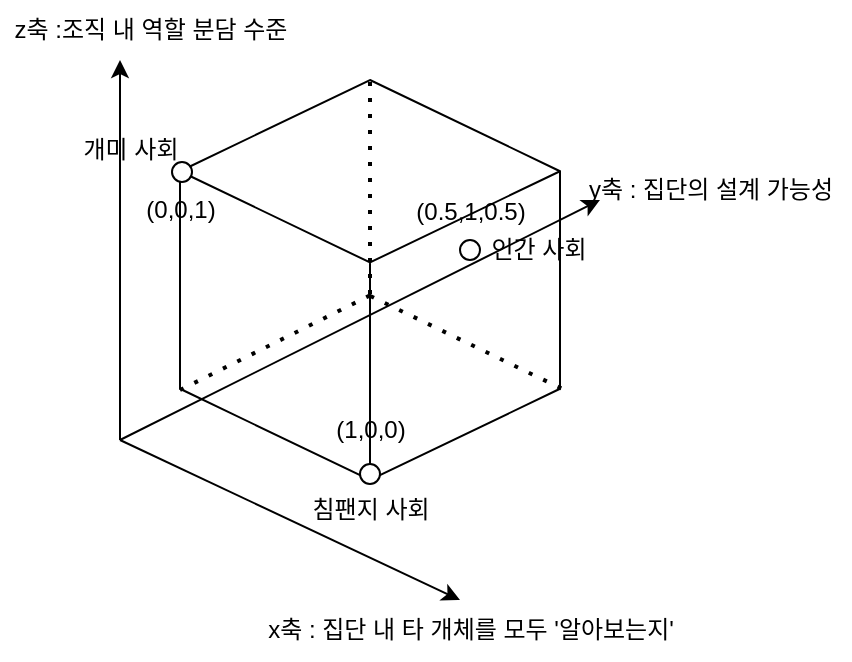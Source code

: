 <mxfile>
    <diagram id="U6_YDafH5rVFCZtOzFqN" name="Page-1">
        <mxGraphModel dx="980" dy="848" grid="1" gridSize="10" guides="1" tooltips="1" connect="1" arrows="1" fold="1" page="1" pageScale="1" pageWidth="1169" pageHeight="827" math="0" shadow="0">
            <root>
                <mxCell id="0"/>
                <mxCell id="1" parent="0"/>
                <mxCell id="2" value="" style="html=1;shape=mxgraph.basic.isocube;isoAngle=15;rotation=0;" vertex="1" parent="1">
                    <mxGeometry x="150" y="170" width="190" height="200" as="geometry"/>
                </mxCell>
                <mxCell id="11" value="" style="endArrow=none;dashed=1;html=1;dashPattern=1 3;strokeWidth=2;entryX=0.499;entryY=0.539;entryDx=0;entryDy=0;entryPerimeter=0;" edge="1" parent="2" target="2">
                    <mxGeometry width="50" height="50" relative="1" as="geometry">
                        <mxPoint y="155" as="sourcePoint"/>
                        <mxPoint x="90" y="115" as="targetPoint"/>
                    </mxGeometry>
                </mxCell>
                <mxCell id="14" value="" style="endArrow=none;dashed=1;html=1;dashPattern=1 3;strokeWidth=2;entryX=0;entryY=0;entryDx=190;entryDy=154.385;entryPerimeter=0;exitX=0.501;exitY=0.54;exitDx=0;exitDy=0;exitPerimeter=0;" edge="1" parent="2" source="2">
                    <mxGeometry width="50" height="50" relative="1" as="geometry">
                        <mxPoint x="101" y="110" as="sourcePoint"/>
                        <mxPoint x="191" y="154.385" as="targetPoint"/>
                    </mxGeometry>
                </mxCell>
                <mxCell id="16" value="" style="ellipse;whiteSpace=wrap;html=1;" vertex="1" parent="2">
                    <mxGeometry x="140" y="80" width="10" height="10" as="geometry"/>
                </mxCell>
                <mxCell id="21" value="(0,0,1)" style="text;html=1;align=center;verticalAlign=middle;resizable=0;points=[];autosize=1;strokeColor=none;fillColor=none;" vertex="1" parent="2">
                    <mxGeometry x="-30" y="50" width="60" height="30" as="geometry"/>
                </mxCell>
                <mxCell id="20" value="(1,0,0)" style="text;html=1;align=center;verticalAlign=middle;resizable=0;points=[];autosize=1;strokeColor=none;fillColor=none;" vertex="1" parent="2">
                    <mxGeometry x="65" y="160" width="60" height="30" as="geometry"/>
                </mxCell>
                <mxCell id="3" value="" style="endArrow=classic;html=1;" edge="1" parent="1">
                    <mxGeometry width="50" height="50" relative="1" as="geometry">
                        <mxPoint x="120" y="350" as="sourcePoint"/>
                        <mxPoint x="290" y="430" as="targetPoint"/>
                    </mxGeometry>
                </mxCell>
                <mxCell id="4" value="" style="endArrow=classic;html=1;" edge="1" parent="1">
                    <mxGeometry width="50" height="50" relative="1" as="geometry">
                        <mxPoint x="120" y="350" as="sourcePoint"/>
                        <mxPoint x="120" y="160" as="targetPoint"/>
                    </mxGeometry>
                </mxCell>
                <mxCell id="5" value="" style="endArrow=classic;html=1;" edge="1" parent="1">
                    <mxGeometry width="50" height="50" relative="1" as="geometry">
                        <mxPoint x="120" y="350" as="sourcePoint"/>
                        <mxPoint x="360" y="230" as="targetPoint"/>
                    </mxGeometry>
                </mxCell>
                <mxCell id="6" value="침팬지 사회" style="text;html=1;align=center;verticalAlign=middle;resizable=0;points=[];autosize=1;strokeColor=none;fillColor=none;" vertex="1" parent="1">
                    <mxGeometry x="205" y="370" width="80" height="30" as="geometry"/>
                </mxCell>
                <mxCell id="7" value="개미 사회" style="text;html=1;align=center;verticalAlign=middle;resizable=0;points=[];autosize=1;strokeColor=none;fillColor=none;" vertex="1" parent="1">
                    <mxGeometry x="90" y="190" width="70" height="30" as="geometry"/>
                </mxCell>
                <mxCell id="8" value="x축 : 집단 내 타 개체를 모두 '알아보는지'" style="text;html=1;align=center;verticalAlign=middle;resizable=0;points=[];autosize=1;strokeColor=none;fillColor=none;" vertex="1" parent="1">
                    <mxGeometry x="185" y="430" width="220" height="30" as="geometry"/>
                </mxCell>
                <mxCell id="9" value="z축 :조직 내 역할 분담 수준" style="text;html=1;align=center;verticalAlign=middle;resizable=0;points=[];autosize=1;strokeColor=none;fillColor=none;" vertex="1" parent="1">
                    <mxGeometry x="60" y="130" width="150" height="30" as="geometry"/>
                </mxCell>
                <mxCell id="10" value="y축 : 집단의 설계 가능성" style="text;html=1;align=center;verticalAlign=middle;resizable=0;points=[];autosize=1;strokeColor=none;fillColor=none;" vertex="1" parent="1">
                    <mxGeometry x="345" y="210" width="140" height="30" as="geometry"/>
                </mxCell>
                <mxCell id="12" value="" style="endArrow=none;dashed=1;html=1;dashPattern=1 3;strokeWidth=2;" edge="1" parent="1">
                    <mxGeometry width="50" height="50" relative="1" as="geometry">
                        <mxPoint x="245" y="171" as="sourcePoint"/>
                        <mxPoint x="245" y="281" as="targetPoint"/>
                    </mxGeometry>
                </mxCell>
                <mxCell id="15" value="인간 사회" style="text;html=1;align=center;verticalAlign=middle;resizable=0;points=[];autosize=1;strokeColor=none;fillColor=none;" vertex="1" parent="1">
                    <mxGeometry x="294" y="240" width="70" height="30" as="geometry"/>
                </mxCell>
                <mxCell id="17" value="" style="ellipse;whiteSpace=wrap;html=1;" vertex="1" parent="1">
                    <mxGeometry x="146" y="211" width="10" height="10" as="geometry"/>
                </mxCell>
                <mxCell id="18" value="" style="ellipse;whiteSpace=wrap;html=1;" vertex="1" parent="1">
                    <mxGeometry x="240" y="362" width="10" height="10" as="geometry"/>
                </mxCell>
                <mxCell id="22" value="(0.5,1,0.5)" style="text;html=1;align=center;verticalAlign=middle;resizable=0;points=[];autosize=1;strokeColor=none;fillColor=none;" vertex="1" parent="1">
                    <mxGeometry x="255" y="221" width="80" height="30" as="geometry"/>
                </mxCell>
            </root>
        </mxGraphModel>
    </diagram>
</mxfile>